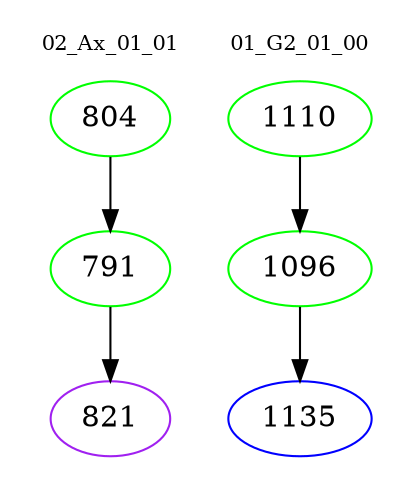 digraph{
subgraph cluster_0 {
color = white
label = "02_Ax_01_01";
fontsize=10;
T0_804 [label="804", color="green"]
T0_804 -> T0_791 [color="black"]
T0_791 [label="791", color="green"]
T0_791 -> T0_821 [color="black"]
T0_821 [label="821", color="purple"]
}
subgraph cluster_1 {
color = white
label = "01_G2_01_00";
fontsize=10;
T1_1110 [label="1110", color="green"]
T1_1110 -> T1_1096 [color="black"]
T1_1096 [label="1096", color="green"]
T1_1096 -> T1_1135 [color="black"]
T1_1135 [label="1135", color="blue"]
}
}
